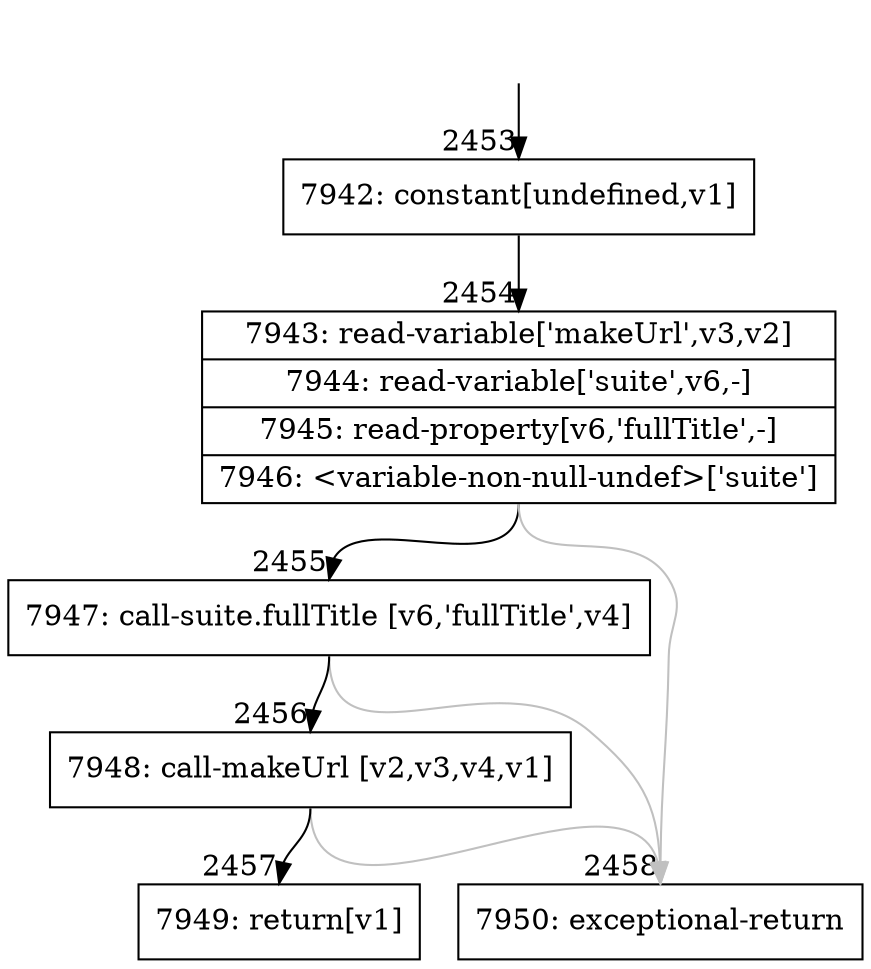 digraph {
rankdir="TD"
BB_entry210[shape=none,label=""];
BB_entry210 -> BB2453 [tailport=s, headport=n, headlabel="    2453"]
BB2453 [shape=record label="{7942: constant[undefined,v1]}" ] 
BB2453 -> BB2454 [tailport=s, headport=n, headlabel="      2454"]
BB2454 [shape=record label="{7943: read-variable['makeUrl',v3,v2]|7944: read-variable['suite',v6,-]|7945: read-property[v6,'fullTitle',-]|7946: \<variable-non-null-undef\>['suite']}" ] 
BB2454 -> BB2455 [tailport=s, headport=n, headlabel="      2455"]
BB2454 -> BB2458 [tailport=s, headport=n, color=gray, headlabel="      2458"]
BB2455 [shape=record label="{7947: call-suite.fullTitle [v6,'fullTitle',v4]}" ] 
BB2455 -> BB2456 [tailport=s, headport=n, headlabel="      2456"]
BB2455 -> BB2458 [tailport=s, headport=n, color=gray]
BB2456 [shape=record label="{7948: call-makeUrl [v2,v3,v4,v1]}" ] 
BB2456 -> BB2457 [tailport=s, headport=n, headlabel="      2457"]
BB2456 -> BB2458 [tailport=s, headport=n, color=gray]
BB2457 [shape=record label="{7949: return[v1]}" ] 
BB2458 [shape=record label="{7950: exceptional-return}" ] 
//#$~ 2848
}
